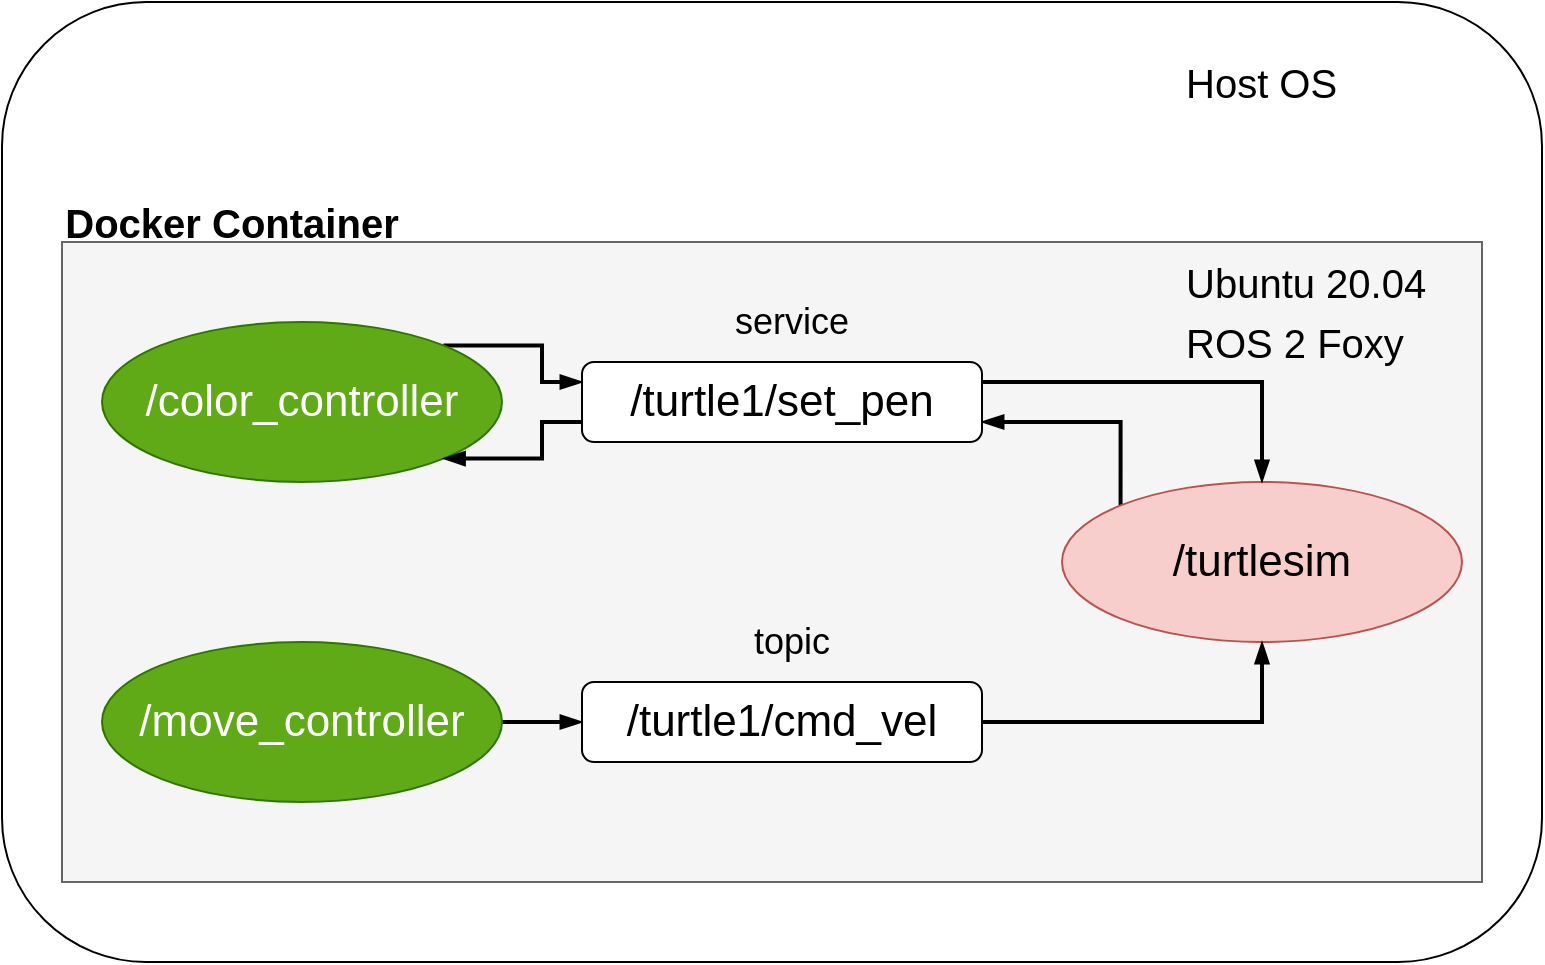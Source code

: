 <mxfile version="22.1.5" type="device">
  <diagram id="ZgK-rg60SdYdkfQ-bzUN" name="Page-1">
    <mxGraphModel dx="1362" dy="-186" grid="1" gridSize="10" guides="1" tooltips="1" connect="1" arrows="1" fold="1" page="1" pageScale="1" pageWidth="1169" pageHeight="827" math="0" shadow="0">
      <root>
        <mxCell id="0" />
        <mxCell id="1" parent="0" />
        <mxCell id="8QPdw4msQSsCbI8SWVOe-16" value="" style="rounded=1;whiteSpace=wrap;html=1;" parent="1" vertex="1">
          <mxGeometry x="110" y="880" width="770" height="480" as="geometry" />
        </mxCell>
        <mxCell id="8QPdw4msQSsCbI8SWVOe-21" value="" style="rounded=0;whiteSpace=wrap;html=1;fontSize=20;fontColor=#333333;align=left;fillColor=#f5f5f5;strokeColor=#666666;" parent="1" vertex="1">
          <mxGeometry x="140" y="1000" width="710" height="320" as="geometry" />
        </mxCell>
        <mxCell id="8QPdw4msQSsCbI8SWVOe-12" style="edgeStyle=orthogonalEdgeStyle;rounded=0;orthogonalLoop=1;jettySize=auto;html=1;exitX=1;exitY=0;exitDx=0;exitDy=0;entryX=0;entryY=0.25;entryDx=0;entryDy=0;strokeWidth=2;endArrow=blockThin;endFill=1;" parent="1" source="8QPdw4msQSsCbI8SWVOe-1" target="8QPdw4msQSsCbI8SWVOe-6" edge="1">
          <mxGeometry relative="1" as="geometry" />
        </mxCell>
        <mxCell id="8QPdw4msQSsCbI8SWVOe-1" value="&lt;font style=&quot;font-size: 22px&quot;&gt;/color_controller&lt;/font&gt;" style="ellipse;whiteSpace=wrap;html=1;fillColor=#60a917;strokeColor=#2D7600;fontColor=#ffffff;" parent="1" vertex="1">
          <mxGeometry x="160" y="1040" width="200" height="80" as="geometry" />
        </mxCell>
        <mxCell id="8QPdw4msQSsCbI8SWVOe-10" style="edgeStyle=orthogonalEdgeStyle;rounded=0;orthogonalLoop=1;jettySize=auto;html=1;exitX=1;exitY=0.5;exitDx=0;exitDy=0;entryX=0;entryY=0.5;entryDx=0;entryDy=0;strokeWidth=2;endArrow=blockThin;endFill=1;" parent="1" source="8QPdw4msQSsCbI8SWVOe-2" target="8QPdw4msQSsCbI8SWVOe-5" edge="1">
          <mxGeometry relative="1" as="geometry" />
        </mxCell>
        <mxCell id="8QPdw4msQSsCbI8SWVOe-2" value="&lt;font style=&quot;font-size: 22px&quot;&gt;/move_controller&lt;/font&gt;" style="ellipse;whiteSpace=wrap;html=1;fillColor=#60a917;strokeColor=#2D7600;fontColor=#ffffff;" parent="1" vertex="1">
          <mxGeometry x="160" y="1200" width="200" height="80" as="geometry" />
        </mxCell>
        <mxCell id="8QPdw4msQSsCbI8SWVOe-14" style="edgeStyle=orthogonalEdgeStyle;rounded=0;orthogonalLoop=1;jettySize=auto;html=1;exitX=0;exitY=0;exitDx=0;exitDy=0;entryX=1;entryY=0.75;entryDx=0;entryDy=0;strokeWidth=2;endArrow=blockThin;endFill=1;" parent="1" source="8QPdw4msQSsCbI8SWVOe-4" target="8QPdw4msQSsCbI8SWVOe-6" edge="1">
          <mxGeometry relative="1" as="geometry">
            <Array as="points">
              <mxPoint x="669" y="1090" />
            </Array>
          </mxGeometry>
        </mxCell>
        <mxCell id="8QPdw4msQSsCbI8SWVOe-4" value="&lt;font style=&quot;font-size: 22px&quot;&gt;/turtlesim&lt;/font&gt;" style="ellipse;whiteSpace=wrap;html=1;fillColor=#f8cecc;strokeColor=#b85450;" parent="1" vertex="1">
          <mxGeometry x="640" y="1120" width="200" height="80" as="geometry" />
        </mxCell>
        <mxCell id="8QPdw4msQSsCbI8SWVOe-11" style="edgeStyle=orthogonalEdgeStyle;rounded=0;orthogonalLoop=1;jettySize=auto;html=1;exitX=1;exitY=0.5;exitDx=0;exitDy=0;entryX=0.5;entryY=1;entryDx=0;entryDy=0;strokeWidth=2;endArrow=blockThin;endFill=1;" parent="1" source="8QPdw4msQSsCbI8SWVOe-5" target="8QPdw4msQSsCbI8SWVOe-4" edge="1">
          <mxGeometry relative="1" as="geometry" />
        </mxCell>
        <mxCell id="8QPdw4msQSsCbI8SWVOe-5" value="&lt;font style=&quot;font-size: 22px&quot;&gt;/turtle1/cmd_vel&lt;/font&gt;" style="rounded=1;whiteSpace=wrap;html=1;" parent="1" vertex="1">
          <mxGeometry x="400" y="1220" width="200" height="40" as="geometry" />
        </mxCell>
        <mxCell id="8QPdw4msQSsCbI8SWVOe-13" style="edgeStyle=orthogonalEdgeStyle;rounded=0;orthogonalLoop=1;jettySize=auto;html=1;exitX=1;exitY=0.25;exitDx=0;exitDy=0;entryX=0.5;entryY=0;entryDx=0;entryDy=0;strokeWidth=2;endArrow=blockThin;endFill=1;" parent="1" source="8QPdw4msQSsCbI8SWVOe-6" target="8QPdw4msQSsCbI8SWVOe-4" edge="1">
          <mxGeometry relative="1" as="geometry" />
        </mxCell>
        <mxCell id="8QPdw4msQSsCbI8SWVOe-15" style="edgeStyle=orthogonalEdgeStyle;rounded=0;orthogonalLoop=1;jettySize=auto;html=1;exitX=0;exitY=0.75;exitDx=0;exitDy=0;entryX=1;entryY=1;entryDx=0;entryDy=0;strokeWidth=2;endArrow=blockThin;endFill=1;" parent="1" source="8QPdw4msQSsCbI8SWVOe-6" target="8QPdw4msQSsCbI8SWVOe-1" edge="1">
          <mxGeometry relative="1" as="geometry" />
        </mxCell>
        <mxCell id="8QPdw4msQSsCbI8SWVOe-6" value="&lt;font style=&quot;font-size: 22px&quot;&gt;/turtle1/set_pen&lt;/font&gt;" style="rounded=1;whiteSpace=wrap;html=1;" parent="1" vertex="1">
          <mxGeometry x="400" y="1060" width="200" height="40" as="geometry" />
        </mxCell>
        <mxCell id="8QPdw4msQSsCbI8SWVOe-7" value="&lt;font style=&quot;font-size: 18px&quot;&gt;topic&lt;/font&gt;" style="text;html=1;strokeColor=none;fillColor=none;align=center;verticalAlign=middle;whiteSpace=wrap;rounded=0;" parent="1" vertex="1">
          <mxGeometry x="450" y="1190" width="110" height="20" as="geometry" />
        </mxCell>
        <mxCell id="8QPdw4msQSsCbI8SWVOe-8" value="&lt;font style=&quot;font-size: 18px&quot;&gt;service&lt;/font&gt;" style="text;html=1;strokeColor=none;fillColor=none;align=center;verticalAlign=middle;whiteSpace=wrap;rounded=0;" parent="1" vertex="1">
          <mxGeometry x="435" y="1030" width="140" height="20" as="geometry" />
        </mxCell>
        <mxCell id="8QPdw4msQSsCbI8SWVOe-18" value="Host OS" style="text;html=1;strokeColor=none;fillColor=none;align=left;verticalAlign=middle;whiteSpace=wrap;rounded=0;fontSize=20;" parent="1" vertex="1">
          <mxGeometry x="700" y="910" width="140" height="20" as="geometry" />
        </mxCell>
        <mxCell id="8QPdw4msQSsCbI8SWVOe-23" value="Ubuntu 20.04" style="text;html=1;strokeColor=none;fillColor=none;align=left;verticalAlign=middle;whiteSpace=wrap;rounded=0;fontSize=20;" parent="1" vertex="1">
          <mxGeometry x="700" y="1010" width="140" height="20" as="geometry" />
        </mxCell>
        <mxCell id="8QPdw4msQSsCbI8SWVOe-24" value="ROS 2 Foxy" style="text;html=1;strokeColor=none;fillColor=none;align=left;verticalAlign=middle;whiteSpace=wrap;rounded=0;fontSize=20;" parent="1" vertex="1">
          <mxGeometry x="700" y="1040" width="140" height="20" as="geometry" />
        </mxCell>
        <mxCell id="8QPdw4msQSsCbI8SWVOe-25" value="Docker Container" style="text;html=1;strokeColor=none;fillColor=none;align=center;verticalAlign=middle;whiteSpace=wrap;rounded=0;fontSize=20;fontStyle=1" parent="1" vertex="1">
          <mxGeometry x="140" y="980" width="170" height="20" as="geometry" />
        </mxCell>
      </root>
    </mxGraphModel>
  </diagram>
</mxfile>

